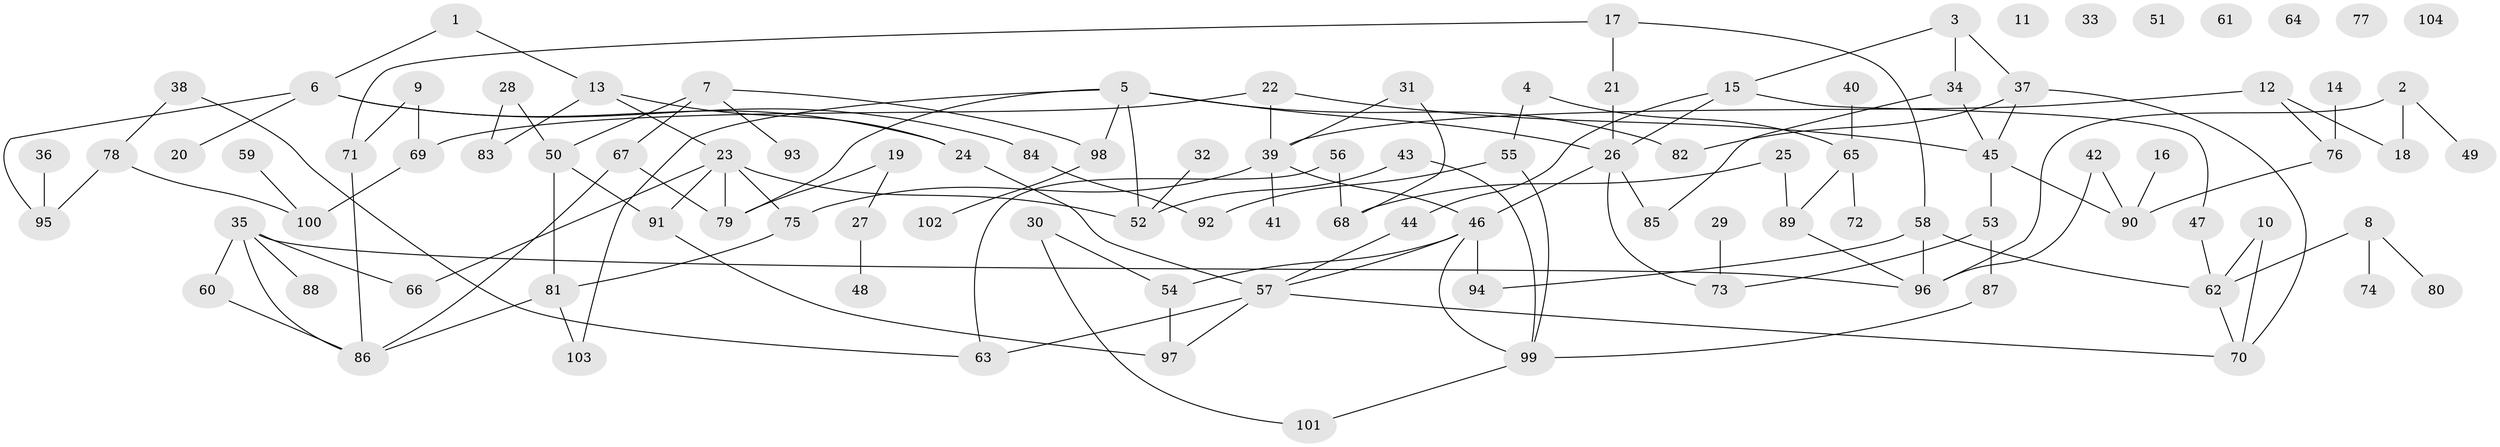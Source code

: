 // Generated by graph-tools (version 1.1) at 2025/40/03/09/25 04:40:33]
// undirected, 104 vertices, 136 edges
graph export_dot {
graph [start="1"]
  node [color=gray90,style=filled];
  1;
  2;
  3;
  4;
  5;
  6;
  7;
  8;
  9;
  10;
  11;
  12;
  13;
  14;
  15;
  16;
  17;
  18;
  19;
  20;
  21;
  22;
  23;
  24;
  25;
  26;
  27;
  28;
  29;
  30;
  31;
  32;
  33;
  34;
  35;
  36;
  37;
  38;
  39;
  40;
  41;
  42;
  43;
  44;
  45;
  46;
  47;
  48;
  49;
  50;
  51;
  52;
  53;
  54;
  55;
  56;
  57;
  58;
  59;
  60;
  61;
  62;
  63;
  64;
  65;
  66;
  67;
  68;
  69;
  70;
  71;
  72;
  73;
  74;
  75;
  76;
  77;
  78;
  79;
  80;
  81;
  82;
  83;
  84;
  85;
  86;
  87;
  88;
  89;
  90;
  91;
  92;
  93;
  94;
  95;
  96;
  97;
  98;
  99;
  100;
  101;
  102;
  103;
  104;
  1 -- 6;
  1 -- 13;
  2 -- 18;
  2 -- 49;
  2 -- 96;
  3 -- 15;
  3 -- 34;
  3 -- 37;
  4 -- 55;
  4 -- 65;
  5 -- 26;
  5 -- 52;
  5 -- 79;
  5 -- 82;
  5 -- 98;
  5 -- 103;
  6 -- 20;
  6 -- 24;
  6 -- 84;
  6 -- 95;
  7 -- 50;
  7 -- 67;
  7 -- 93;
  7 -- 98;
  8 -- 62;
  8 -- 74;
  8 -- 80;
  9 -- 69;
  9 -- 71;
  10 -- 62;
  10 -- 70;
  12 -- 18;
  12 -- 39;
  12 -- 76;
  13 -- 23;
  13 -- 24;
  13 -- 83;
  14 -- 76;
  15 -- 26;
  15 -- 44;
  15 -- 47;
  16 -- 90;
  17 -- 21;
  17 -- 58;
  17 -- 71;
  19 -- 27;
  19 -- 79;
  21 -- 26;
  22 -- 39;
  22 -- 45;
  22 -- 69;
  23 -- 52;
  23 -- 66;
  23 -- 75;
  23 -- 79;
  23 -- 91;
  24 -- 57;
  25 -- 68;
  25 -- 89;
  26 -- 46;
  26 -- 73;
  26 -- 85;
  27 -- 48;
  28 -- 50;
  28 -- 83;
  29 -- 73;
  30 -- 54;
  30 -- 101;
  31 -- 39;
  31 -- 68;
  32 -- 52;
  34 -- 45;
  34 -- 85;
  35 -- 60;
  35 -- 66;
  35 -- 86;
  35 -- 88;
  35 -- 96;
  36 -- 95;
  37 -- 45;
  37 -- 70;
  37 -- 82;
  38 -- 63;
  38 -- 78;
  39 -- 41;
  39 -- 46;
  39 -- 75;
  40 -- 65;
  42 -- 90;
  42 -- 96;
  43 -- 52;
  43 -- 99;
  44 -- 57;
  45 -- 53;
  45 -- 90;
  46 -- 54;
  46 -- 57;
  46 -- 94;
  46 -- 99;
  47 -- 62;
  50 -- 81;
  50 -- 91;
  53 -- 73;
  53 -- 87;
  54 -- 97;
  55 -- 92;
  55 -- 99;
  56 -- 63;
  56 -- 68;
  57 -- 63;
  57 -- 70;
  57 -- 97;
  58 -- 62;
  58 -- 94;
  58 -- 96;
  59 -- 100;
  60 -- 86;
  62 -- 70;
  65 -- 72;
  65 -- 89;
  67 -- 79;
  67 -- 86;
  69 -- 100;
  71 -- 86;
  75 -- 81;
  76 -- 90;
  78 -- 95;
  78 -- 100;
  81 -- 86;
  81 -- 103;
  84 -- 92;
  87 -- 99;
  89 -- 96;
  91 -- 97;
  98 -- 102;
  99 -- 101;
}
